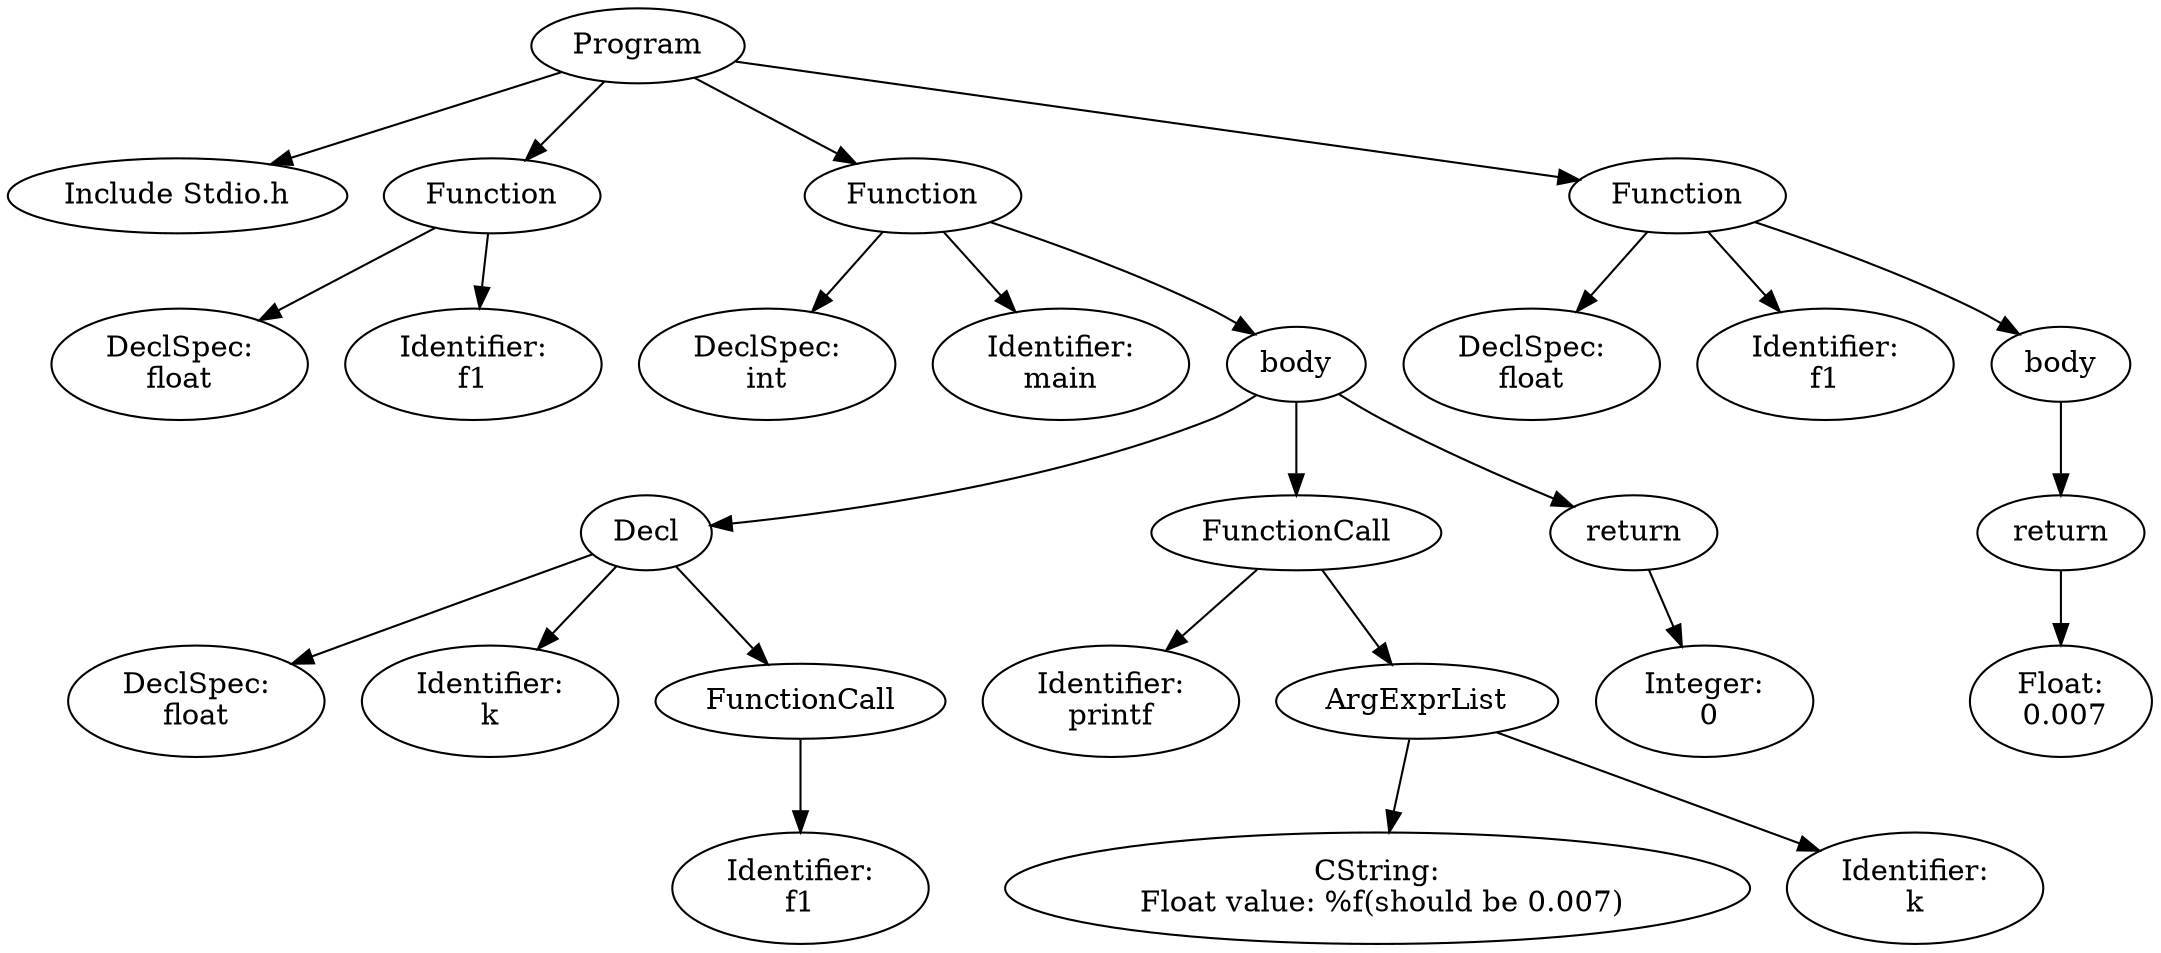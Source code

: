 digraph G {
0 [label="Program"];
0 -> 1;
1[label="Include Stdio.h"];
0 -> 2;
2 [label="Function"];
 2->3;
3 [label = "DeclSpec:
float"];
2->4;
4[label="Identifier:
f1"];
0 -> 5;
5 [label="Function"];
 5->6;
6 [label = "DeclSpec:
int"];
5->7;
7[label="Identifier:
main"];
5->8;
8[ label = "body"];
8->9;
9 [label="Decl" ];
9->10;
10 [label = "DeclSpec:
float"];
9->11;
11[label="Identifier:
k"];
9->12;
12 [ label = "FunctionCall"];
12->13;
13[label="Identifier:
f1"];
8->15;
15 [ label = "FunctionCall"];
15->16;
16[label="Identifier:
printf"];
15->17;
17 [ label = "ArgExprList"];
17->18;
18[label="CString:
 Float value: %f(should be 0.007)\n"];
17->19;
19[label="Identifier:
k"];
8->20;
20[label="return"];
20->22;
22[label="Integer:
 0"];
0 -> 23;
23 [label="Function"];
 23->24;
24 [label = "DeclSpec:
float"];
23->25;
25[label="Identifier:
f1"];
23->26;
26[ label = "body"];
26->27;
27[label="return"];
27->29;
29[label="Float:
 0.007"];
}